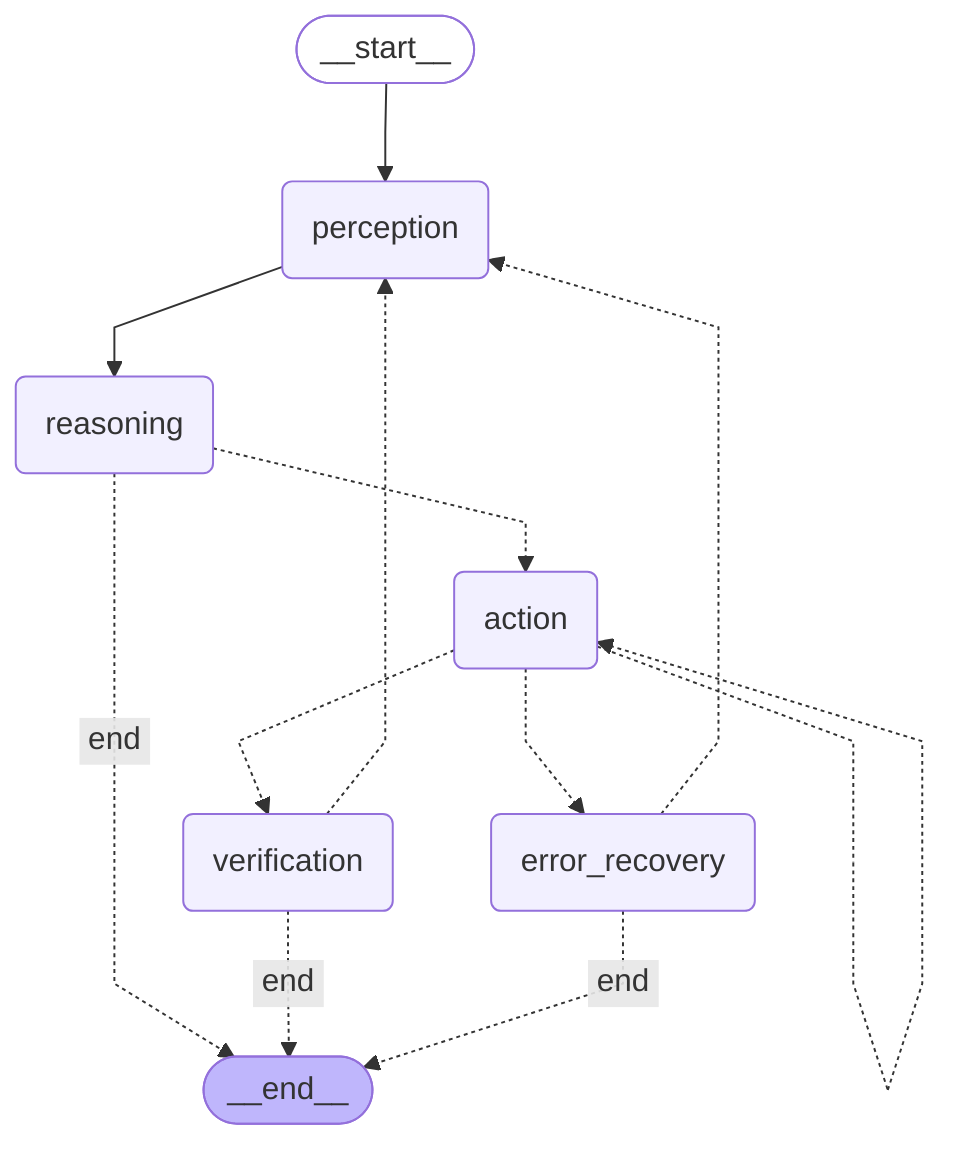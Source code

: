 %%{init: {'flowchart': {'curve': 'linear'}}}%%
graph TD;
	__start__([<p>__start__</p>]):::first
	perception(perception)
	reasoning(reasoning)
	action(action)
	verification(verification)
	error_recovery(error_recovery)
	__end__([<p>__end__</p>]):::last
	__start__ --> perception;
	perception --> reasoning;
	reasoning -.-> action;
	reasoning -. &nbsp;end&nbsp; .-> __end__;
	action -.-> verification;
	action -.-> error_recovery;
	verification -.-> perception;
	verification -. &nbsp;end&nbsp; .-> __end__;
	error_recovery -.-> perception;
	error_recovery -. &nbsp;end&nbsp; .-> __end__;
	action -.-> action;
	classDef default fill:#f2f0ff,line-height:1.2;
	classDef first fill-opacity:0;
	classDef last fill:#bfb6fc;
